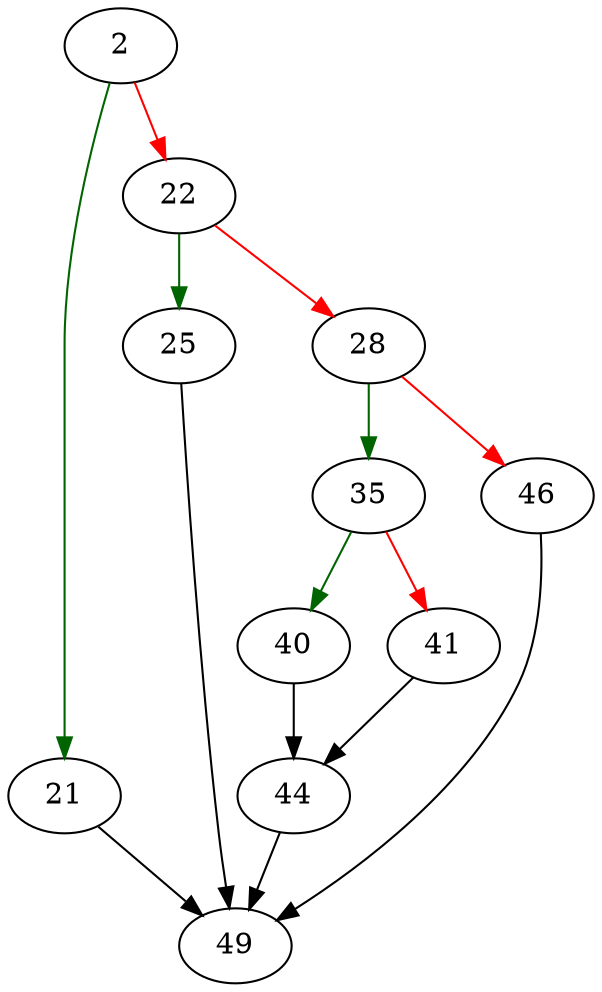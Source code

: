 strict digraph "dotlockUnlock" {
	// Node definitions.
	2 [entry=true];
	21;
	22;
	49;
	25;
	28;
	35;
	46;
	40;
	41;
	44;

	// Edge definitions.
	2 -> 21 [
		color=darkgreen
		cond=true
	];
	2 -> 22 [
		color=red
		cond=false
	];
	21 -> 49;
	22 -> 25 [
		color=darkgreen
		cond=true
	];
	22 -> 28 [
		color=red
		cond=false
	];
	25 -> 49;
	28 -> 35 [
		color=darkgreen
		cond=true
	];
	28 -> 46 [
		color=red
		cond=false
	];
	35 -> 40 [
		color=darkgreen
		cond=true
	];
	35 -> 41 [
		color=red
		cond=false
	];
	46 -> 49;
	40 -> 44;
	41 -> 44;
	44 -> 49;
}